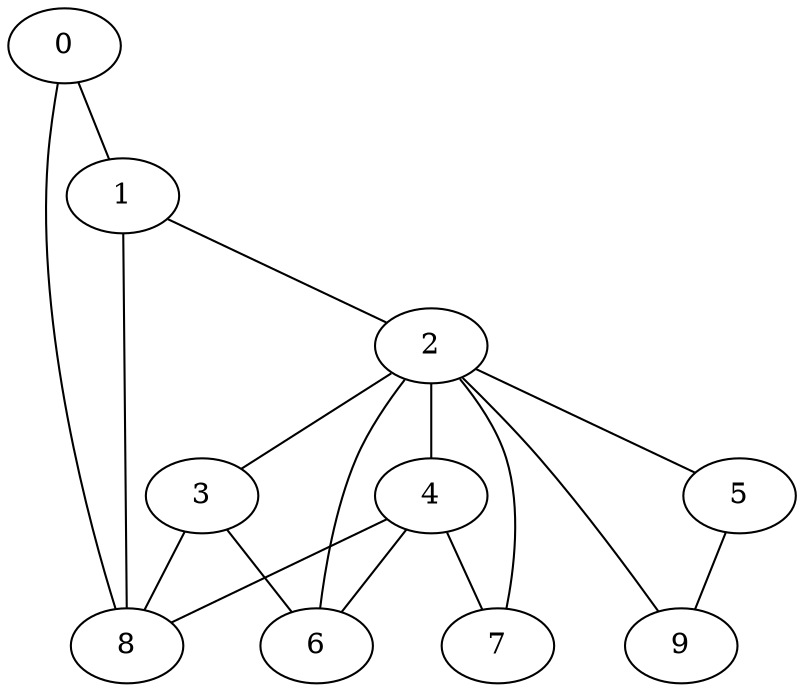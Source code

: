 
graph graphname {
    0 -- 1
0 -- 8
1 -- 2
1 -- 8
2 -- 3
2 -- 4
2 -- 5
2 -- 7
2 -- 6
2 -- 9
3 -- 8
3 -- 6
4 -- 8
4 -- 6
4 -- 7
5 -- 9

}
